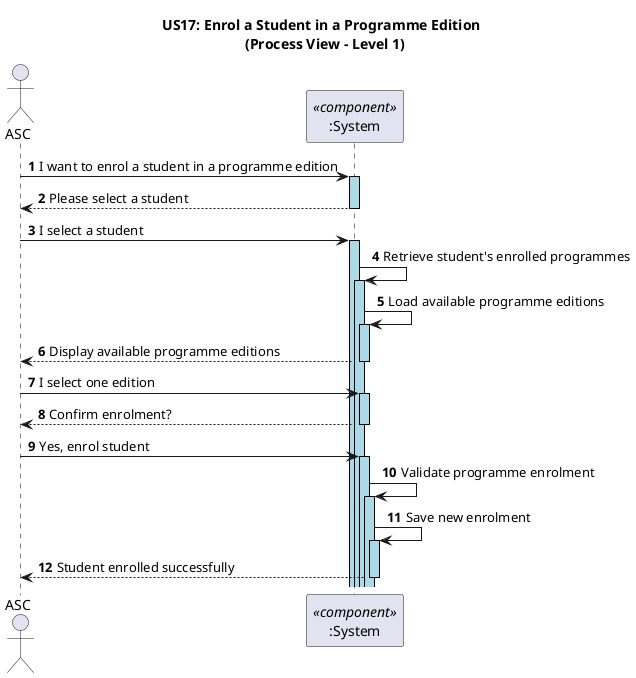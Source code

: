 @startuml

' US17 - Enrol a Student in a Programme Edition
' Process View - Level 1 (C4 Level 1 Style)

autonumber

skinparam sequence {
   LifelineBorderColor black
   LifelineBackgroundColor LightBlue
}

title US17: Enrol a Student in a Programme Edition \n (Process View - Level 1)

actor ASC
participant ":System" as System <<component>>

ASC -> System ++: I want to enrol a student in a programme edition
System --> ASC --: Please select a student

ASC -> System ++: I select a student
System -> System ++: Retrieve student's enrolled programmes
System -> System ++: Load available programme editions

System --> ASC --: Display available programme editions
ASC -> System ++: I select one edition

System --> ASC --: Confirm enrolment?
ASC -> System ++: Yes, enrol student

System -> System ++: Validate programme enrolment
System -> System ++: Save new enrolment

System --> ASC --: Student enrolled successfully

@enduml


